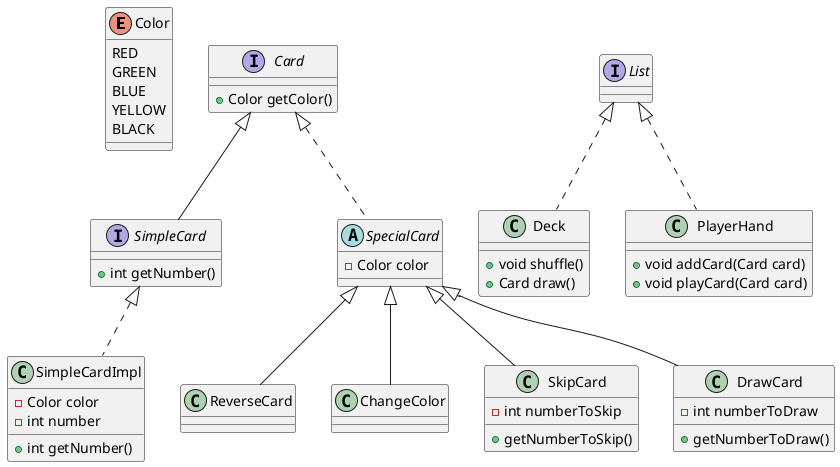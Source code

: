 @startuml cards

Enum Color{
    RED
    GREEN
    BLUE
    YELLOW
    BLACK
}

interface Card {
    + Color getColor()
}

interface SimpleCard implements Card {
    + int getNumber()
}

class SimpleCardImpl implements SimpleCard {
    - Color color
    - int number
    + int getNumber()
}

abstract class SpecialCard implements Card {
    - Color color
}

class ReverseCard extends SpecialCard {}

class ChangeColor extends SpecialCard {}

class SkipCard extends SpecialCard {
    - int numberToSkip
    + getNumberToSkip()
}

class DrawCard extends SpecialCard {
    - int numberToDraw
    + getNumberToDraw()
}

class Deck implements List<Card>{
    + void shuffle()
    + Card draw()
}

class PlayerHand implements List<Card> {
    + void addCard(Card card)
    + void playCard(Card card)
}

@enduml